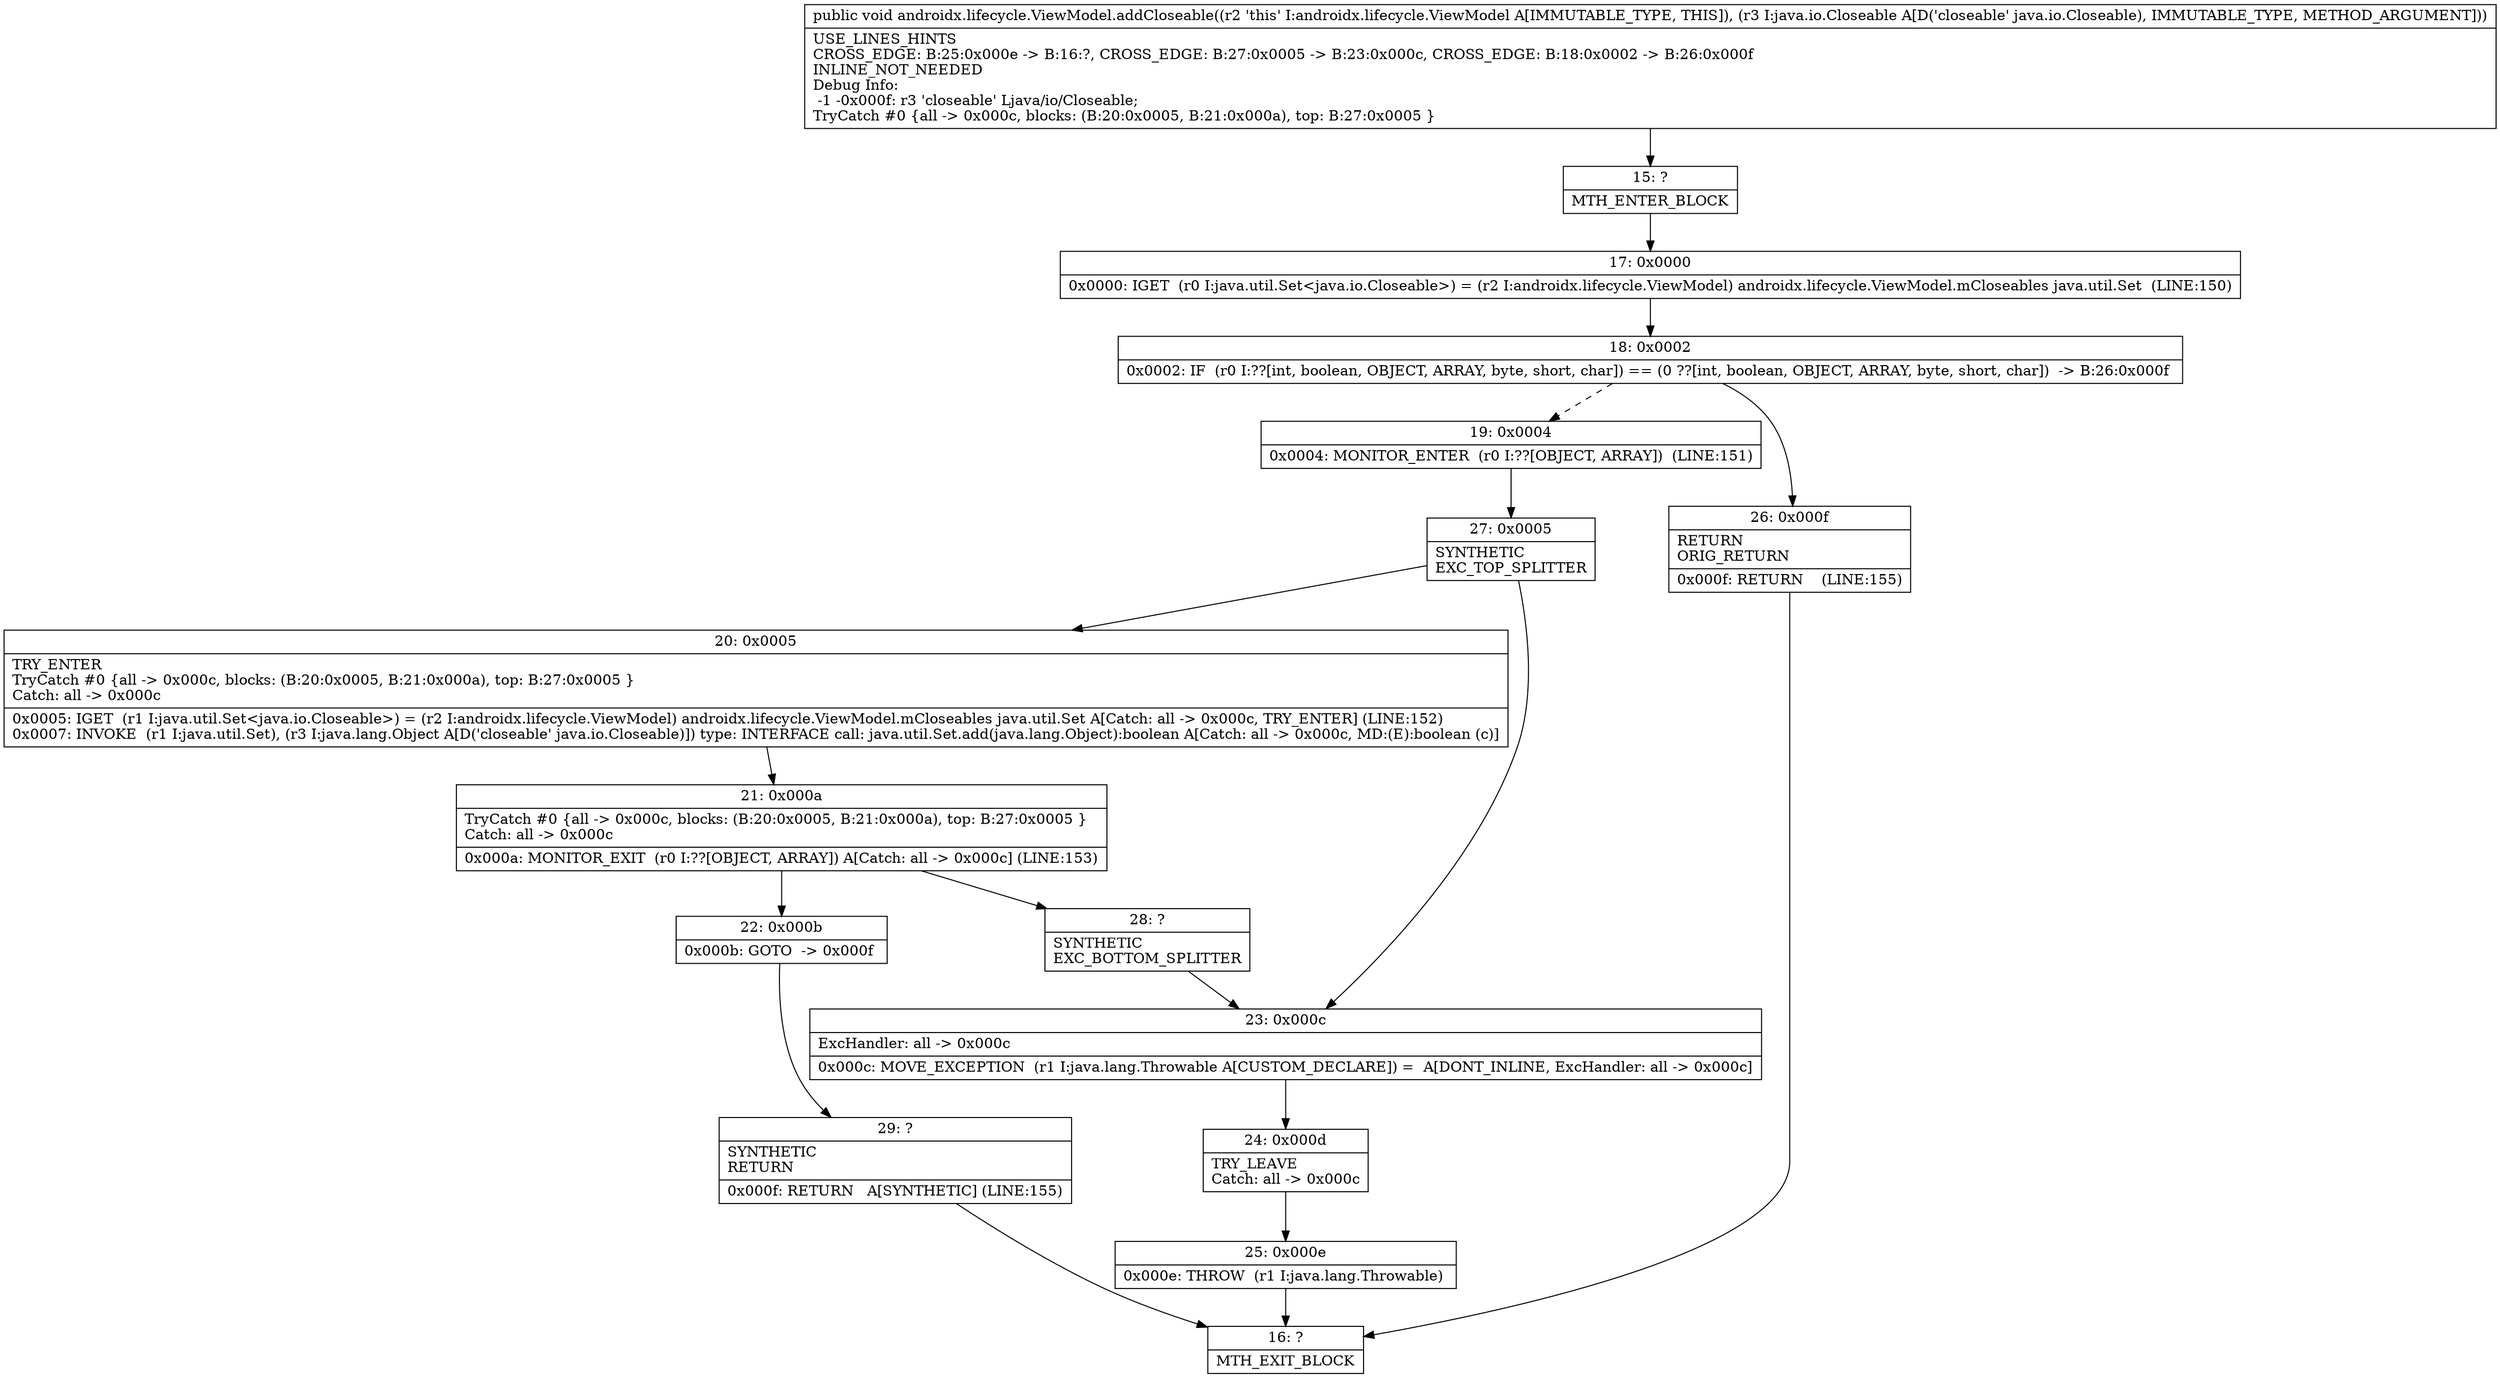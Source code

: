 digraph "CFG forandroidx.lifecycle.ViewModel.addCloseable(Ljava\/io\/Closeable;)V" {
Node_15 [shape=record,label="{15\:\ ?|MTH_ENTER_BLOCK\l}"];
Node_17 [shape=record,label="{17\:\ 0x0000|0x0000: IGET  (r0 I:java.util.Set\<java.io.Closeable\>) = (r2 I:androidx.lifecycle.ViewModel) androidx.lifecycle.ViewModel.mCloseables java.util.Set  (LINE:150)\l}"];
Node_18 [shape=record,label="{18\:\ 0x0002|0x0002: IF  (r0 I:??[int, boolean, OBJECT, ARRAY, byte, short, char]) == (0 ??[int, boolean, OBJECT, ARRAY, byte, short, char])  \-\> B:26:0x000f \l}"];
Node_19 [shape=record,label="{19\:\ 0x0004|0x0004: MONITOR_ENTER  (r0 I:??[OBJECT, ARRAY])  (LINE:151)\l}"];
Node_27 [shape=record,label="{27\:\ 0x0005|SYNTHETIC\lEXC_TOP_SPLITTER\l}"];
Node_20 [shape=record,label="{20\:\ 0x0005|TRY_ENTER\lTryCatch #0 \{all \-\> 0x000c, blocks: (B:20:0x0005, B:21:0x000a), top: B:27:0x0005 \}\lCatch: all \-\> 0x000c\l|0x0005: IGET  (r1 I:java.util.Set\<java.io.Closeable\>) = (r2 I:androidx.lifecycle.ViewModel) androidx.lifecycle.ViewModel.mCloseables java.util.Set A[Catch: all \-\> 0x000c, TRY_ENTER] (LINE:152)\l0x0007: INVOKE  (r1 I:java.util.Set), (r3 I:java.lang.Object A[D('closeable' java.io.Closeable)]) type: INTERFACE call: java.util.Set.add(java.lang.Object):boolean A[Catch: all \-\> 0x000c, MD:(E):boolean (c)]\l}"];
Node_21 [shape=record,label="{21\:\ 0x000a|TryCatch #0 \{all \-\> 0x000c, blocks: (B:20:0x0005, B:21:0x000a), top: B:27:0x0005 \}\lCatch: all \-\> 0x000c\l|0x000a: MONITOR_EXIT  (r0 I:??[OBJECT, ARRAY]) A[Catch: all \-\> 0x000c] (LINE:153)\l}"];
Node_22 [shape=record,label="{22\:\ 0x000b|0x000b: GOTO  \-\> 0x000f \l}"];
Node_29 [shape=record,label="{29\:\ ?|SYNTHETIC\lRETURN\l|0x000f: RETURN   A[SYNTHETIC] (LINE:155)\l}"];
Node_16 [shape=record,label="{16\:\ ?|MTH_EXIT_BLOCK\l}"];
Node_28 [shape=record,label="{28\:\ ?|SYNTHETIC\lEXC_BOTTOM_SPLITTER\l}"];
Node_23 [shape=record,label="{23\:\ 0x000c|ExcHandler: all \-\> 0x000c\l|0x000c: MOVE_EXCEPTION  (r1 I:java.lang.Throwable A[CUSTOM_DECLARE]) =  A[DONT_INLINE, ExcHandler: all \-\> 0x000c]\l}"];
Node_24 [shape=record,label="{24\:\ 0x000d|TRY_LEAVE\lCatch: all \-\> 0x000c\l}"];
Node_25 [shape=record,label="{25\:\ 0x000e|0x000e: THROW  (r1 I:java.lang.Throwable) \l}"];
Node_26 [shape=record,label="{26\:\ 0x000f|RETURN\lORIG_RETURN\l|0x000f: RETURN    (LINE:155)\l}"];
MethodNode[shape=record,label="{public void androidx.lifecycle.ViewModel.addCloseable((r2 'this' I:androidx.lifecycle.ViewModel A[IMMUTABLE_TYPE, THIS]), (r3 I:java.io.Closeable A[D('closeable' java.io.Closeable), IMMUTABLE_TYPE, METHOD_ARGUMENT]))  | USE_LINES_HINTS\lCROSS_EDGE: B:25:0x000e \-\> B:16:?, CROSS_EDGE: B:27:0x0005 \-\> B:23:0x000c, CROSS_EDGE: B:18:0x0002 \-\> B:26:0x000f\lINLINE_NOT_NEEDED\lDebug Info:\l  \-1 \-0x000f: r3 'closeable' Ljava\/io\/Closeable;\lTryCatch #0 \{all \-\> 0x000c, blocks: (B:20:0x0005, B:21:0x000a), top: B:27:0x0005 \}\l}"];
MethodNode -> Node_15;Node_15 -> Node_17;
Node_17 -> Node_18;
Node_18 -> Node_19[style=dashed];
Node_18 -> Node_26;
Node_19 -> Node_27;
Node_27 -> Node_20;
Node_27 -> Node_23;
Node_20 -> Node_21;
Node_21 -> Node_22;
Node_21 -> Node_28;
Node_22 -> Node_29;
Node_29 -> Node_16;
Node_28 -> Node_23;
Node_23 -> Node_24;
Node_24 -> Node_25;
Node_25 -> Node_16;
Node_26 -> Node_16;
}

